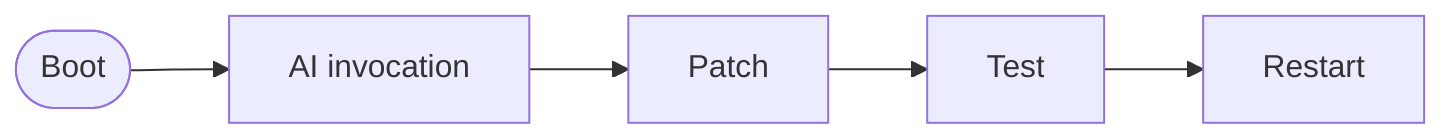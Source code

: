 flowchart LR
    boot([Boot]) --> ai[AI invocation] --> patch[Patch] --> test[Test] --> restart[Restart]